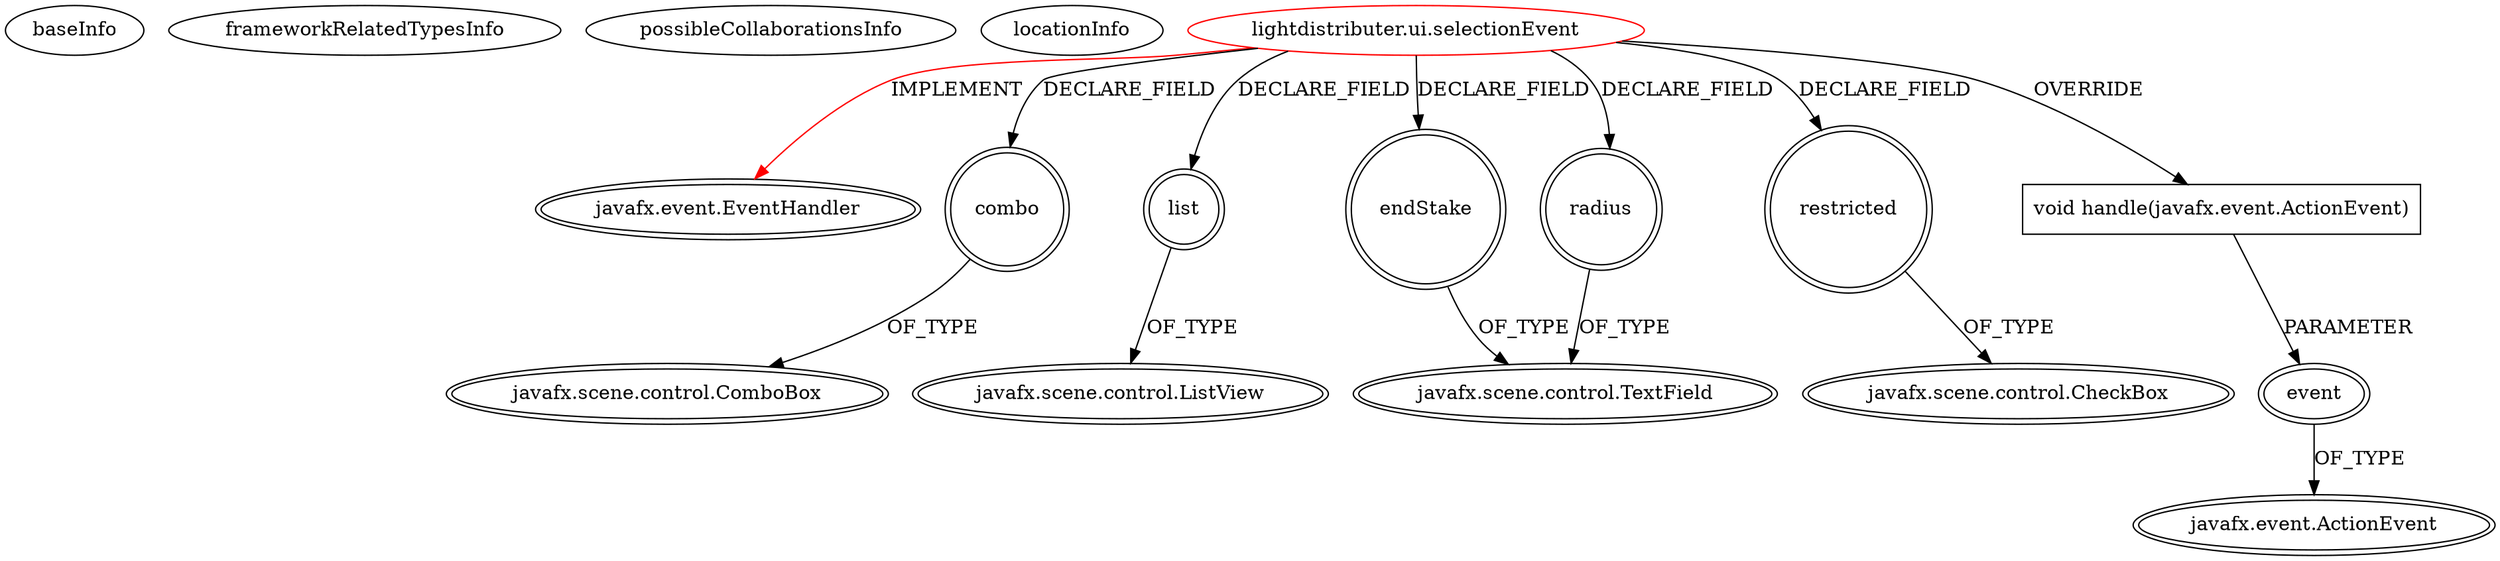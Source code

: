 digraph {
baseInfo[graphId=328,category="extension_graph",isAnonymous=false,possibleRelation=false]
frameworkRelatedTypesInfo[0="javafx.event.EventHandler"]
possibleCollaborationsInfo[]
locationInfo[projectName="DarthKipsu-LightingDistributer",filePath="/DarthKipsu-LightingDistributer/LightingDistributer-master/src/lightdistributer/ui/selectionEvent.java",contextSignature="selectionEvent",graphId="328"]
0[label="lightdistributer.ui.selectionEvent",vertexType="ROOT_CLIENT_CLASS_DECLARATION",isFrameworkType=false,color=red]
1[label="javafx.event.EventHandler",vertexType="FRAMEWORK_INTERFACE_TYPE",isFrameworkType=true,peripheries=2]
2[label="combo",vertexType="FIELD_DECLARATION",isFrameworkType=true,peripheries=2,shape=circle]
3[label="javafx.scene.control.ComboBox",vertexType="FRAMEWORK_CLASS_TYPE",isFrameworkType=true,peripheries=2]
4[label="endStake",vertexType="FIELD_DECLARATION",isFrameworkType=true,peripheries=2,shape=circle]
5[label="javafx.scene.control.TextField",vertexType="FRAMEWORK_CLASS_TYPE",isFrameworkType=true,peripheries=2]
6[label="list",vertexType="FIELD_DECLARATION",isFrameworkType=true,peripheries=2,shape=circle]
7[label="javafx.scene.control.ListView",vertexType="FRAMEWORK_CLASS_TYPE",isFrameworkType=true,peripheries=2]
8[label="radius",vertexType="FIELD_DECLARATION",isFrameworkType=true,peripheries=2,shape=circle]
10[label="restricted",vertexType="FIELD_DECLARATION",isFrameworkType=true,peripheries=2,shape=circle]
11[label="javafx.scene.control.CheckBox",vertexType="FRAMEWORK_CLASS_TYPE",isFrameworkType=true,peripheries=2]
12[label="void handle(javafx.event.ActionEvent)",vertexType="OVERRIDING_METHOD_DECLARATION",isFrameworkType=false,shape=box]
13[label="event",vertexType="PARAMETER_DECLARATION",isFrameworkType=true,peripheries=2]
14[label="javafx.event.ActionEvent",vertexType="FRAMEWORK_CLASS_TYPE",isFrameworkType=true,peripheries=2]
0->1[label="IMPLEMENT",color=red]
0->2[label="DECLARE_FIELD"]
2->3[label="OF_TYPE"]
0->4[label="DECLARE_FIELD"]
4->5[label="OF_TYPE"]
0->6[label="DECLARE_FIELD"]
6->7[label="OF_TYPE"]
0->8[label="DECLARE_FIELD"]
8->5[label="OF_TYPE"]
0->10[label="DECLARE_FIELD"]
10->11[label="OF_TYPE"]
0->12[label="OVERRIDE"]
13->14[label="OF_TYPE"]
12->13[label="PARAMETER"]
}
